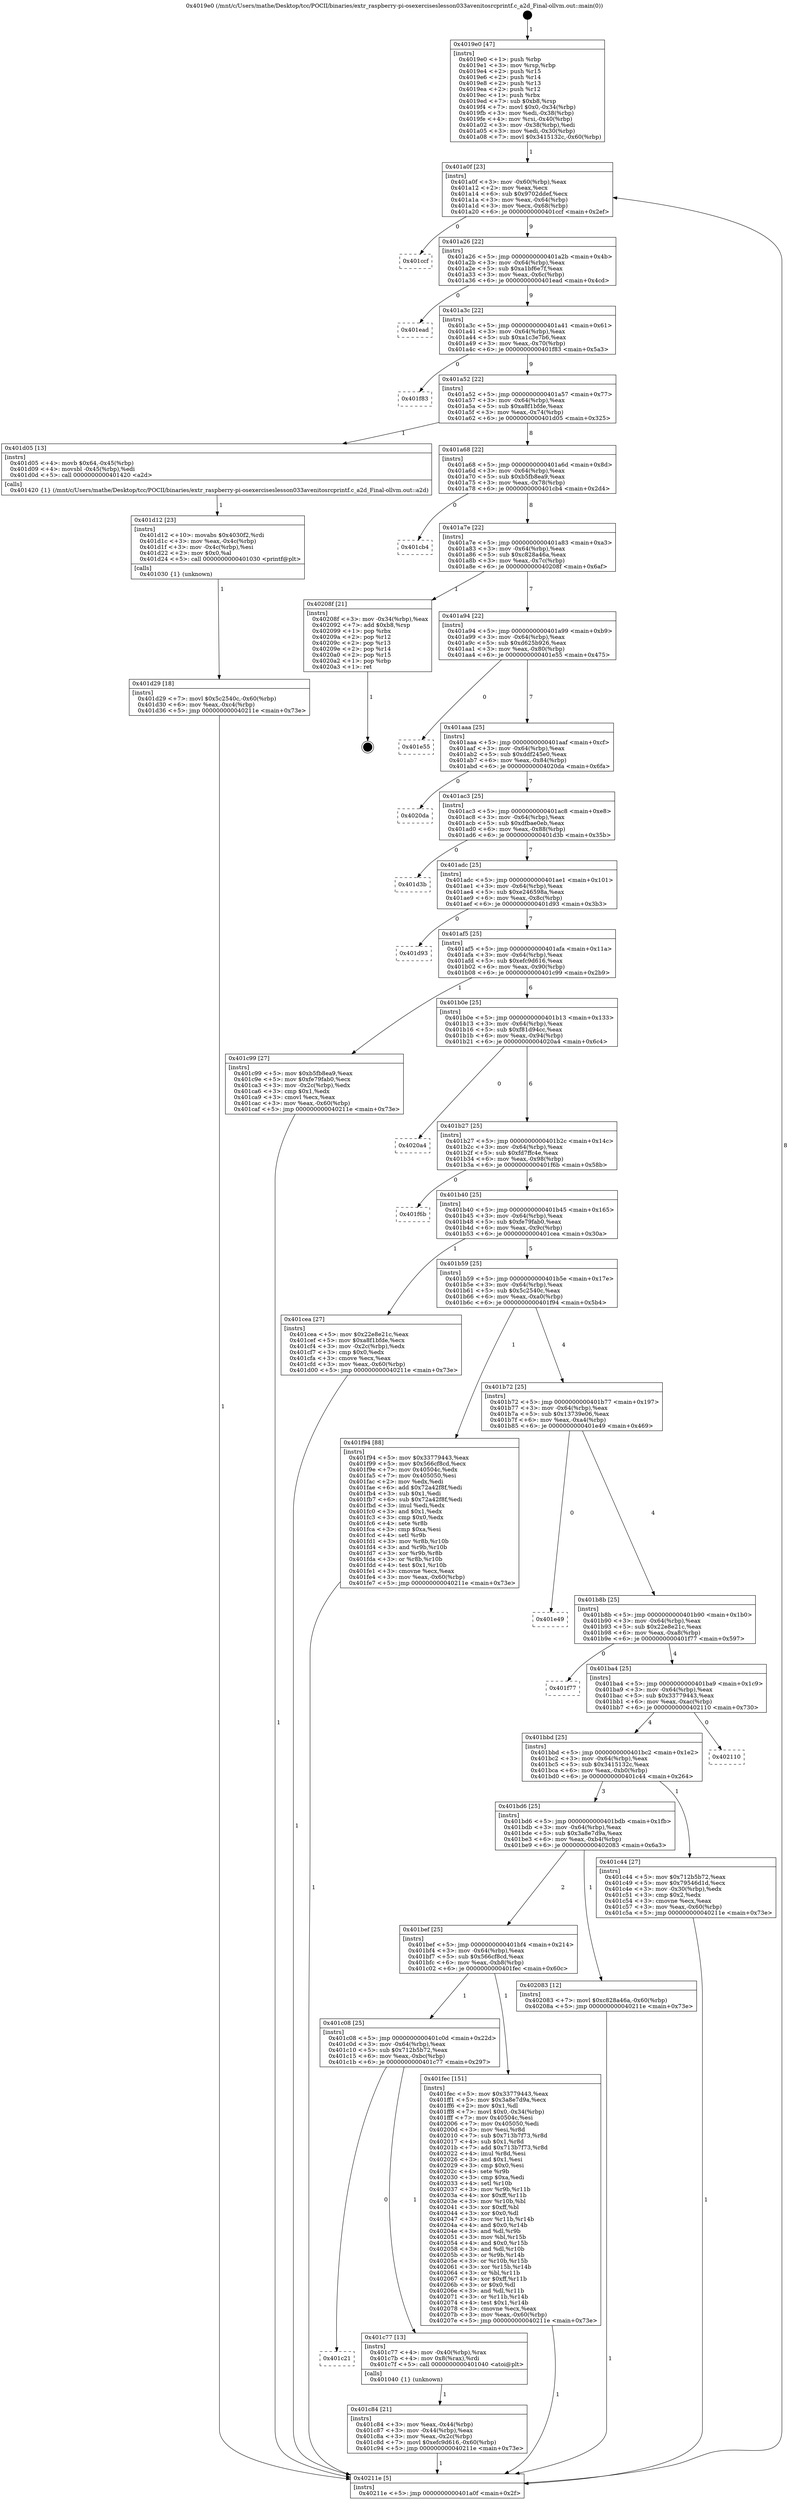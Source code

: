 digraph "0x4019e0" {
  label = "0x4019e0 (/mnt/c/Users/mathe/Desktop/tcc/POCII/binaries/extr_raspberry-pi-osexerciseslesson033avenitosrcprintf.c_a2d_Final-ollvm.out::main(0))"
  labelloc = "t"
  node[shape=record]

  Entry [label="",width=0.3,height=0.3,shape=circle,fillcolor=black,style=filled]
  "0x401a0f" [label="{
     0x401a0f [23]\l
     | [instrs]\l
     &nbsp;&nbsp;0x401a0f \<+3\>: mov -0x60(%rbp),%eax\l
     &nbsp;&nbsp;0x401a12 \<+2\>: mov %eax,%ecx\l
     &nbsp;&nbsp;0x401a14 \<+6\>: sub $0x9702ddef,%ecx\l
     &nbsp;&nbsp;0x401a1a \<+3\>: mov %eax,-0x64(%rbp)\l
     &nbsp;&nbsp;0x401a1d \<+3\>: mov %ecx,-0x68(%rbp)\l
     &nbsp;&nbsp;0x401a20 \<+6\>: je 0000000000401ccf \<main+0x2ef\>\l
  }"]
  "0x401ccf" [label="{
     0x401ccf\l
  }", style=dashed]
  "0x401a26" [label="{
     0x401a26 [22]\l
     | [instrs]\l
     &nbsp;&nbsp;0x401a26 \<+5\>: jmp 0000000000401a2b \<main+0x4b\>\l
     &nbsp;&nbsp;0x401a2b \<+3\>: mov -0x64(%rbp),%eax\l
     &nbsp;&nbsp;0x401a2e \<+5\>: sub $0xa1bf6e7f,%eax\l
     &nbsp;&nbsp;0x401a33 \<+3\>: mov %eax,-0x6c(%rbp)\l
     &nbsp;&nbsp;0x401a36 \<+6\>: je 0000000000401ead \<main+0x4cd\>\l
  }"]
  Exit [label="",width=0.3,height=0.3,shape=circle,fillcolor=black,style=filled,peripheries=2]
  "0x401ead" [label="{
     0x401ead\l
  }", style=dashed]
  "0x401a3c" [label="{
     0x401a3c [22]\l
     | [instrs]\l
     &nbsp;&nbsp;0x401a3c \<+5\>: jmp 0000000000401a41 \<main+0x61\>\l
     &nbsp;&nbsp;0x401a41 \<+3\>: mov -0x64(%rbp),%eax\l
     &nbsp;&nbsp;0x401a44 \<+5\>: sub $0xa1c3e7b6,%eax\l
     &nbsp;&nbsp;0x401a49 \<+3\>: mov %eax,-0x70(%rbp)\l
     &nbsp;&nbsp;0x401a4c \<+6\>: je 0000000000401f83 \<main+0x5a3\>\l
  }"]
  "0x401d29" [label="{
     0x401d29 [18]\l
     | [instrs]\l
     &nbsp;&nbsp;0x401d29 \<+7\>: movl $0x5c2540c,-0x60(%rbp)\l
     &nbsp;&nbsp;0x401d30 \<+6\>: mov %eax,-0xc4(%rbp)\l
     &nbsp;&nbsp;0x401d36 \<+5\>: jmp 000000000040211e \<main+0x73e\>\l
  }"]
  "0x401f83" [label="{
     0x401f83\l
  }", style=dashed]
  "0x401a52" [label="{
     0x401a52 [22]\l
     | [instrs]\l
     &nbsp;&nbsp;0x401a52 \<+5\>: jmp 0000000000401a57 \<main+0x77\>\l
     &nbsp;&nbsp;0x401a57 \<+3\>: mov -0x64(%rbp),%eax\l
     &nbsp;&nbsp;0x401a5a \<+5\>: sub $0xa8f1bfde,%eax\l
     &nbsp;&nbsp;0x401a5f \<+3\>: mov %eax,-0x74(%rbp)\l
     &nbsp;&nbsp;0x401a62 \<+6\>: je 0000000000401d05 \<main+0x325\>\l
  }"]
  "0x401d12" [label="{
     0x401d12 [23]\l
     | [instrs]\l
     &nbsp;&nbsp;0x401d12 \<+10\>: movabs $0x4030f2,%rdi\l
     &nbsp;&nbsp;0x401d1c \<+3\>: mov %eax,-0x4c(%rbp)\l
     &nbsp;&nbsp;0x401d1f \<+3\>: mov -0x4c(%rbp),%esi\l
     &nbsp;&nbsp;0x401d22 \<+2\>: mov $0x0,%al\l
     &nbsp;&nbsp;0x401d24 \<+5\>: call 0000000000401030 \<printf@plt\>\l
     | [calls]\l
     &nbsp;&nbsp;0x401030 \{1\} (unknown)\l
  }"]
  "0x401d05" [label="{
     0x401d05 [13]\l
     | [instrs]\l
     &nbsp;&nbsp;0x401d05 \<+4\>: movb $0x64,-0x45(%rbp)\l
     &nbsp;&nbsp;0x401d09 \<+4\>: movsbl -0x45(%rbp),%edi\l
     &nbsp;&nbsp;0x401d0d \<+5\>: call 0000000000401420 \<a2d\>\l
     | [calls]\l
     &nbsp;&nbsp;0x401420 \{1\} (/mnt/c/Users/mathe/Desktop/tcc/POCII/binaries/extr_raspberry-pi-osexerciseslesson033avenitosrcprintf.c_a2d_Final-ollvm.out::a2d)\l
  }"]
  "0x401a68" [label="{
     0x401a68 [22]\l
     | [instrs]\l
     &nbsp;&nbsp;0x401a68 \<+5\>: jmp 0000000000401a6d \<main+0x8d\>\l
     &nbsp;&nbsp;0x401a6d \<+3\>: mov -0x64(%rbp),%eax\l
     &nbsp;&nbsp;0x401a70 \<+5\>: sub $0xb5fb8ea9,%eax\l
     &nbsp;&nbsp;0x401a75 \<+3\>: mov %eax,-0x78(%rbp)\l
     &nbsp;&nbsp;0x401a78 \<+6\>: je 0000000000401cb4 \<main+0x2d4\>\l
  }"]
  "0x401c84" [label="{
     0x401c84 [21]\l
     | [instrs]\l
     &nbsp;&nbsp;0x401c84 \<+3\>: mov %eax,-0x44(%rbp)\l
     &nbsp;&nbsp;0x401c87 \<+3\>: mov -0x44(%rbp),%eax\l
     &nbsp;&nbsp;0x401c8a \<+3\>: mov %eax,-0x2c(%rbp)\l
     &nbsp;&nbsp;0x401c8d \<+7\>: movl $0xefc9d616,-0x60(%rbp)\l
     &nbsp;&nbsp;0x401c94 \<+5\>: jmp 000000000040211e \<main+0x73e\>\l
  }"]
  "0x401cb4" [label="{
     0x401cb4\l
  }", style=dashed]
  "0x401a7e" [label="{
     0x401a7e [22]\l
     | [instrs]\l
     &nbsp;&nbsp;0x401a7e \<+5\>: jmp 0000000000401a83 \<main+0xa3\>\l
     &nbsp;&nbsp;0x401a83 \<+3\>: mov -0x64(%rbp),%eax\l
     &nbsp;&nbsp;0x401a86 \<+5\>: sub $0xc828a46a,%eax\l
     &nbsp;&nbsp;0x401a8b \<+3\>: mov %eax,-0x7c(%rbp)\l
     &nbsp;&nbsp;0x401a8e \<+6\>: je 000000000040208f \<main+0x6af\>\l
  }"]
  "0x401c21" [label="{
     0x401c21\l
  }", style=dashed]
  "0x40208f" [label="{
     0x40208f [21]\l
     | [instrs]\l
     &nbsp;&nbsp;0x40208f \<+3\>: mov -0x34(%rbp),%eax\l
     &nbsp;&nbsp;0x402092 \<+7\>: add $0xb8,%rsp\l
     &nbsp;&nbsp;0x402099 \<+1\>: pop %rbx\l
     &nbsp;&nbsp;0x40209a \<+2\>: pop %r12\l
     &nbsp;&nbsp;0x40209c \<+2\>: pop %r13\l
     &nbsp;&nbsp;0x40209e \<+2\>: pop %r14\l
     &nbsp;&nbsp;0x4020a0 \<+2\>: pop %r15\l
     &nbsp;&nbsp;0x4020a2 \<+1\>: pop %rbp\l
     &nbsp;&nbsp;0x4020a3 \<+1\>: ret\l
  }"]
  "0x401a94" [label="{
     0x401a94 [22]\l
     | [instrs]\l
     &nbsp;&nbsp;0x401a94 \<+5\>: jmp 0000000000401a99 \<main+0xb9\>\l
     &nbsp;&nbsp;0x401a99 \<+3\>: mov -0x64(%rbp),%eax\l
     &nbsp;&nbsp;0x401a9c \<+5\>: sub $0xd625b926,%eax\l
     &nbsp;&nbsp;0x401aa1 \<+3\>: mov %eax,-0x80(%rbp)\l
     &nbsp;&nbsp;0x401aa4 \<+6\>: je 0000000000401e55 \<main+0x475\>\l
  }"]
  "0x401c77" [label="{
     0x401c77 [13]\l
     | [instrs]\l
     &nbsp;&nbsp;0x401c77 \<+4\>: mov -0x40(%rbp),%rax\l
     &nbsp;&nbsp;0x401c7b \<+4\>: mov 0x8(%rax),%rdi\l
     &nbsp;&nbsp;0x401c7f \<+5\>: call 0000000000401040 \<atoi@plt\>\l
     | [calls]\l
     &nbsp;&nbsp;0x401040 \{1\} (unknown)\l
  }"]
  "0x401e55" [label="{
     0x401e55\l
  }", style=dashed]
  "0x401aaa" [label="{
     0x401aaa [25]\l
     | [instrs]\l
     &nbsp;&nbsp;0x401aaa \<+5\>: jmp 0000000000401aaf \<main+0xcf\>\l
     &nbsp;&nbsp;0x401aaf \<+3\>: mov -0x64(%rbp),%eax\l
     &nbsp;&nbsp;0x401ab2 \<+5\>: sub $0xddf245e0,%eax\l
     &nbsp;&nbsp;0x401ab7 \<+6\>: mov %eax,-0x84(%rbp)\l
     &nbsp;&nbsp;0x401abd \<+6\>: je 00000000004020da \<main+0x6fa\>\l
  }"]
  "0x401c08" [label="{
     0x401c08 [25]\l
     | [instrs]\l
     &nbsp;&nbsp;0x401c08 \<+5\>: jmp 0000000000401c0d \<main+0x22d\>\l
     &nbsp;&nbsp;0x401c0d \<+3\>: mov -0x64(%rbp),%eax\l
     &nbsp;&nbsp;0x401c10 \<+5\>: sub $0x712b5b72,%eax\l
     &nbsp;&nbsp;0x401c15 \<+6\>: mov %eax,-0xbc(%rbp)\l
     &nbsp;&nbsp;0x401c1b \<+6\>: je 0000000000401c77 \<main+0x297\>\l
  }"]
  "0x4020da" [label="{
     0x4020da\l
  }", style=dashed]
  "0x401ac3" [label="{
     0x401ac3 [25]\l
     | [instrs]\l
     &nbsp;&nbsp;0x401ac3 \<+5\>: jmp 0000000000401ac8 \<main+0xe8\>\l
     &nbsp;&nbsp;0x401ac8 \<+3\>: mov -0x64(%rbp),%eax\l
     &nbsp;&nbsp;0x401acb \<+5\>: sub $0xdfbae0eb,%eax\l
     &nbsp;&nbsp;0x401ad0 \<+6\>: mov %eax,-0x88(%rbp)\l
     &nbsp;&nbsp;0x401ad6 \<+6\>: je 0000000000401d3b \<main+0x35b\>\l
  }"]
  "0x401fec" [label="{
     0x401fec [151]\l
     | [instrs]\l
     &nbsp;&nbsp;0x401fec \<+5\>: mov $0x33779443,%eax\l
     &nbsp;&nbsp;0x401ff1 \<+5\>: mov $0x3a8e7d9a,%ecx\l
     &nbsp;&nbsp;0x401ff6 \<+2\>: mov $0x1,%dl\l
     &nbsp;&nbsp;0x401ff8 \<+7\>: movl $0x0,-0x34(%rbp)\l
     &nbsp;&nbsp;0x401fff \<+7\>: mov 0x40504c,%esi\l
     &nbsp;&nbsp;0x402006 \<+7\>: mov 0x405050,%edi\l
     &nbsp;&nbsp;0x40200d \<+3\>: mov %esi,%r8d\l
     &nbsp;&nbsp;0x402010 \<+7\>: sub $0x713b7f73,%r8d\l
     &nbsp;&nbsp;0x402017 \<+4\>: sub $0x1,%r8d\l
     &nbsp;&nbsp;0x40201b \<+7\>: add $0x713b7f73,%r8d\l
     &nbsp;&nbsp;0x402022 \<+4\>: imul %r8d,%esi\l
     &nbsp;&nbsp;0x402026 \<+3\>: and $0x1,%esi\l
     &nbsp;&nbsp;0x402029 \<+3\>: cmp $0x0,%esi\l
     &nbsp;&nbsp;0x40202c \<+4\>: sete %r9b\l
     &nbsp;&nbsp;0x402030 \<+3\>: cmp $0xa,%edi\l
     &nbsp;&nbsp;0x402033 \<+4\>: setl %r10b\l
     &nbsp;&nbsp;0x402037 \<+3\>: mov %r9b,%r11b\l
     &nbsp;&nbsp;0x40203a \<+4\>: xor $0xff,%r11b\l
     &nbsp;&nbsp;0x40203e \<+3\>: mov %r10b,%bl\l
     &nbsp;&nbsp;0x402041 \<+3\>: xor $0xff,%bl\l
     &nbsp;&nbsp;0x402044 \<+3\>: xor $0x0,%dl\l
     &nbsp;&nbsp;0x402047 \<+3\>: mov %r11b,%r14b\l
     &nbsp;&nbsp;0x40204a \<+4\>: and $0x0,%r14b\l
     &nbsp;&nbsp;0x40204e \<+3\>: and %dl,%r9b\l
     &nbsp;&nbsp;0x402051 \<+3\>: mov %bl,%r15b\l
     &nbsp;&nbsp;0x402054 \<+4\>: and $0x0,%r15b\l
     &nbsp;&nbsp;0x402058 \<+3\>: and %dl,%r10b\l
     &nbsp;&nbsp;0x40205b \<+3\>: or %r9b,%r14b\l
     &nbsp;&nbsp;0x40205e \<+3\>: or %r10b,%r15b\l
     &nbsp;&nbsp;0x402061 \<+3\>: xor %r15b,%r14b\l
     &nbsp;&nbsp;0x402064 \<+3\>: or %bl,%r11b\l
     &nbsp;&nbsp;0x402067 \<+4\>: xor $0xff,%r11b\l
     &nbsp;&nbsp;0x40206b \<+3\>: or $0x0,%dl\l
     &nbsp;&nbsp;0x40206e \<+3\>: and %dl,%r11b\l
     &nbsp;&nbsp;0x402071 \<+3\>: or %r11b,%r14b\l
     &nbsp;&nbsp;0x402074 \<+4\>: test $0x1,%r14b\l
     &nbsp;&nbsp;0x402078 \<+3\>: cmovne %ecx,%eax\l
     &nbsp;&nbsp;0x40207b \<+3\>: mov %eax,-0x60(%rbp)\l
     &nbsp;&nbsp;0x40207e \<+5\>: jmp 000000000040211e \<main+0x73e\>\l
  }"]
  "0x401d3b" [label="{
     0x401d3b\l
  }", style=dashed]
  "0x401adc" [label="{
     0x401adc [25]\l
     | [instrs]\l
     &nbsp;&nbsp;0x401adc \<+5\>: jmp 0000000000401ae1 \<main+0x101\>\l
     &nbsp;&nbsp;0x401ae1 \<+3\>: mov -0x64(%rbp),%eax\l
     &nbsp;&nbsp;0x401ae4 \<+5\>: sub $0xe246598a,%eax\l
     &nbsp;&nbsp;0x401ae9 \<+6\>: mov %eax,-0x8c(%rbp)\l
     &nbsp;&nbsp;0x401aef \<+6\>: je 0000000000401d93 \<main+0x3b3\>\l
  }"]
  "0x401bef" [label="{
     0x401bef [25]\l
     | [instrs]\l
     &nbsp;&nbsp;0x401bef \<+5\>: jmp 0000000000401bf4 \<main+0x214\>\l
     &nbsp;&nbsp;0x401bf4 \<+3\>: mov -0x64(%rbp),%eax\l
     &nbsp;&nbsp;0x401bf7 \<+5\>: sub $0x566cf8cd,%eax\l
     &nbsp;&nbsp;0x401bfc \<+6\>: mov %eax,-0xb8(%rbp)\l
     &nbsp;&nbsp;0x401c02 \<+6\>: je 0000000000401fec \<main+0x60c\>\l
  }"]
  "0x401d93" [label="{
     0x401d93\l
  }", style=dashed]
  "0x401af5" [label="{
     0x401af5 [25]\l
     | [instrs]\l
     &nbsp;&nbsp;0x401af5 \<+5\>: jmp 0000000000401afa \<main+0x11a\>\l
     &nbsp;&nbsp;0x401afa \<+3\>: mov -0x64(%rbp),%eax\l
     &nbsp;&nbsp;0x401afd \<+5\>: sub $0xefc9d616,%eax\l
     &nbsp;&nbsp;0x401b02 \<+6\>: mov %eax,-0x90(%rbp)\l
     &nbsp;&nbsp;0x401b08 \<+6\>: je 0000000000401c99 \<main+0x2b9\>\l
  }"]
  "0x402083" [label="{
     0x402083 [12]\l
     | [instrs]\l
     &nbsp;&nbsp;0x402083 \<+7\>: movl $0xc828a46a,-0x60(%rbp)\l
     &nbsp;&nbsp;0x40208a \<+5\>: jmp 000000000040211e \<main+0x73e\>\l
  }"]
  "0x401c99" [label="{
     0x401c99 [27]\l
     | [instrs]\l
     &nbsp;&nbsp;0x401c99 \<+5\>: mov $0xb5fb8ea9,%eax\l
     &nbsp;&nbsp;0x401c9e \<+5\>: mov $0xfe79fab0,%ecx\l
     &nbsp;&nbsp;0x401ca3 \<+3\>: mov -0x2c(%rbp),%edx\l
     &nbsp;&nbsp;0x401ca6 \<+3\>: cmp $0x1,%edx\l
     &nbsp;&nbsp;0x401ca9 \<+3\>: cmovl %ecx,%eax\l
     &nbsp;&nbsp;0x401cac \<+3\>: mov %eax,-0x60(%rbp)\l
     &nbsp;&nbsp;0x401caf \<+5\>: jmp 000000000040211e \<main+0x73e\>\l
  }"]
  "0x401b0e" [label="{
     0x401b0e [25]\l
     | [instrs]\l
     &nbsp;&nbsp;0x401b0e \<+5\>: jmp 0000000000401b13 \<main+0x133\>\l
     &nbsp;&nbsp;0x401b13 \<+3\>: mov -0x64(%rbp),%eax\l
     &nbsp;&nbsp;0x401b16 \<+5\>: sub $0xf81d94cc,%eax\l
     &nbsp;&nbsp;0x401b1b \<+6\>: mov %eax,-0x94(%rbp)\l
     &nbsp;&nbsp;0x401b21 \<+6\>: je 00000000004020a4 \<main+0x6c4\>\l
  }"]
  "0x4019e0" [label="{
     0x4019e0 [47]\l
     | [instrs]\l
     &nbsp;&nbsp;0x4019e0 \<+1\>: push %rbp\l
     &nbsp;&nbsp;0x4019e1 \<+3\>: mov %rsp,%rbp\l
     &nbsp;&nbsp;0x4019e4 \<+2\>: push %r15\l
     &nbsp;&nbsp;0x4019e6 \<+2\>: push %r14\l
     &nbsp;&nbsp;0x4019e8 \<+2\>: push %r13\l
     &nbsp;&nbsp;0x4019ea \<+2\>: push %r12\l
     &nbsp;&nbsp;0x4019ec \<+1\>: push %rbx\l
     &nbsp;&nbsp;0x4019ed \<+7\>: sub $0xb8,%rsp\l
     &nbsp;&nbsp;0x4019f4 \<+7\>: movl $0x0,-0x34(%rbp)\l
     &nbsp;&nbsp;0x4019fb \<+3\>: mov %edi,-0x38(%rbp)\l
     &nbsp;&nbsp;0x4019fe \<+4\>: mov %rsi,-0x40(%rbp)\l
     &nbsp;&nbsp;0x401a02 \<+3\>: mov -0x38(%rbp),%edi\l
     &nbsp;&nbsp;0x401a05 \<+3\>: mov %edi,-0x30(%rbp)\l
     &nbsp;&nbsp;0x401a08 \<+7\>: movl $0x3415132c,-0x60(%rbp)\l
  }"]
  "0x4020a4" [label="{
     0x4020a4\l
  }", style=dashed]
  "0x401b27" [label="{
     0x401b27 [25]\l
     | [instrs]\l
     &nbsp;&nbsp;0x401b27 \<+5\>: jmp 0000000000401b2c \<main+0x14c\>\l
     &nbsp;&nbsp;0x401b2c \<+3\>: mov -0x64(%rbp),%eax\l
     &nbsp;&nbsp;0x401b2f \<+5\>: sub $0xfd7ffc4e,%eax\l
     &nbsp;&nbsp;0x401b34 \<+6\>: mov %eax,-0x98(%rbp)\l
     &nbsp;&nbsp;0x401b3a \<+6\>: je 0000000000401f6b \<main+0x58b\>\l
  }"]
  "0x40211e" [label="{
     0x40211e [5]\l
     | [instrs]\l
     &nbsp;&nbsp;0x40211e \<+5\>: jmp 0000000000401a0f \<main+0x2f\>\l
  }"]
  "0x401f6b" [label="{
     0x401f6b\l
  }", style=dashed]
  "0x401b40" [label="{
     0x401b40 [25]\l
     | [instrs]\l
     &nbsp;&nbsp;0x401b40 \<+5\>: jmp 0000000000401b45 \<main+0x165\>\l
     &nbsp;&nbsp;0x401b45 \<+3\>: mov -0x64(%rbp),%eax\l
     &nbsp;&nbsp;0x401b48 \<+5\>: sub $0xfe79fab0,%eax\l
     &nbsp;&nbsp;0x401b4d \<+6\>: mov %eax,-0x9c(%rbp)\l
     &nbsp;&nbsp;0x401b53 \<+6\>: je 0000000000401cea \<main+0x30a\>\l
  }"]
  "0x401bd6" [label="{
     0x401bd6 [25]\l
     | [instrs]\l
     &nbsp;&nbsp;0x401bd6 \<+5\>: jmp 0000000000401bdb \<main+0x1fb\>\l
     &nbsp;&nbsp;0x401bdb \<+3\>: mov -0x64(%rbp),%eax\l
     &nbsp;&nbsp;0x401bde \<+5\>: sub $0x3a8e7d9a,%eax\l
     &nbsp;&nbsp;0x401be3 \<+6\>: mov %eax,-0xb4(%rbp)\l
     &nbsp;&nbsp;0x401be9 \<+6\>: je 0000000000402083 \<main+0x6a3\>\l
  }"]
  "0x401cea" [label="{
     0x401cea [27]\l
     | [instrs]\l
     &nbsp;&nbsp;0x401cea \<+5\>: mov $0x22e8e21c,%eax\l
     &nbsp;&nbsp;0x401cef \<+5\>: mov $0xa8f1bfde,%ecx\l
     &nbsp;&nbsp;0x401cf4 \<+3\>: mov -0x2c(%rbp),%edx\l
     &nbsp;&nbsp;0x401cf7 \<+3\>: cmp $0x0,%edx\l
     &nbsp;&nbsp;0x401cfa \<+3\>: cmove %ecx,%eax\l
     &nbsp;&nbsp;0x401cfd \<+3\>: mov %eax,-0x60(%rbp)\l
     &nbsp;&nbsp;0x401d00 \<+5\>: jmp 000000000040211e \<main+0x73e\>\l
  }"]
  "0x401b59" [label="{
     0x401b59 [25]\l
     | [instrs]\l
     &nbsp;&nbsp;0x401b59 \<+5\>: jmp 0000000000401b5e \<main+0x17e\>\l
     &nbsp;&nbsp;0x401b5e \<+3\>: mov -0x64(%rbp),%eax\l
     &nbsp;&nbsp;0x401b61 \<+5\>: sub $0x5c2540c,%eax\l
     &nbsp;&nbsp;0x401b66 \<+6\>: mov %eax,-0xa0(%rbp)\l
     &nbsp;&nbsp;0x401b6c \<+6\>: je 0000000000401f94 \<main+0x5b4\>\l
  }"]
  "0x401c44" [label="{
     0x401c44 [27]\l
     | [instrs]\l
     &nbsp;&nbsp;0x401c44 \<+5\>: mov $0x712b5b72,%eax\l
     &nbsp;&nbsp;0x401c49 \<+5\>: mov $0x79546d1d,%ecx\l
     &nbsp;&nbsp;0x401c4e \<+3\>: mov -0x30(%rbp),%edx\l
     &nbsp;&nbsp;0x401c51 \<+3\>: cmp $0x2,%edx\l
     &nbsp;&nbsp;0x401c54 \<+3\>: cmovne %ecx,%eax\l
     &nbsp;&nbsp;0x401c57 \<+3\>: mov %eax,-0x60(%rbp)\l
     &nbsp;&nbsp;0x401c5a \<+5\>: jmp 000000000040211e \<main+0x73e\>\l
  }"]
  "0x401f94" [label="{
     0x401f94 [88]\l
     | [instrs]\l
     &nbsp;&nbsp;0x401f94 \<+5\>: mov $0x33779443,%eax\l
     &nbsp;&nbsp;0x401f99 \<+5\>: mov $0x566cf8cd,%ecx\l
     &nbsp;&nbsp;0x401f9e \<+7\>: mov 0x40504c,%edx\l
     &nbsp;&nbsp;0x401fa5 \<+7\>: mov 0x405050,%esi\l
     &nbsp;&nbsp;0x401fac \<+2\>: mov %edx,%edi\l
     &nbsp;&nbsp;0x401fae \<+6\>: add $0x72a42f8f,%edi\l
     &nbsp;&nbsp;0x401fb4 \<+3\>: sub $0x1,%edi\l
     &nbsp;&nbsp;0x401fb7 \<+6\>: sub $0x72a42f8f,%edi\l
     &nbsp;&nbsp;0x401fbd \<+3\>: imul %edi,%edx\l
     &nbsp;&nbsp;0x401fc0 \<+3\>: and $0x1,%edx\l
     &nbsp;&nbsp;0x401fc3 \<+3\>: cmp $0x0,%edx\l
     &nbsp;&nbsp;0x401fc6 \<+4\>: sete %r8b\l
     &nbsp;&nbsp;0x401fca \<+3\>: cmp $0xa,%esi\l
     &nbsp;&nbsp;0x401fcd \<+4\>: setl %r9b\l
     &nbsp;&nbsp;0x401fd1 \<+3\>: mov %r8b,%r10b\l
     &nbsp;&nbsp;0x401fd4 \<+3\>: and %r9b,%r10b\l
     &nbsp;&nbsp;0x401fd7 \<+3\>: xor %r9b,%r8b\l
     &nbsp;&nbsp;0x401fda \<+3\>: or %r8b,%r10b\l
     &nbsp;&nbsp;0x401fdd \<+4\>: test $0x1,%r10b\l
     &nbsp;&nbsp;0x401fe1 \<+3\>: cmovne %ecx,%eax\l
     &nbsp;&nbsp;0x401fe4 \<+3\>: mov %eax,-0x60(%rbp)\l
     &nbsp;&nbsp;0x401fe7 \<+5\>: jmp 000000000040211e \<main+0x73e\>\l
  }"]
  "0x401b72" [label="{
     0x401b72 [25]\l
     | [instrs]\l
     &nbsp;&nbsp;0x401b72 \<+5\>: jmp 0000000000401b77 \<main+0x197\>\l
     &nbsp;&nbsp;0x401b77 \<+3\>: mov -0x64(%rbp),%eax\l
     &nbsp;&nbsp;0x401b7a \<+5\>: sub $0x13739e06,%eax\l
     &nbsp;&nbsp;0x401b7f \<+6\>: mov %eax,-0xa4(%rbp)\l
     &nbsp;&nbsp;0x401b85 \<+6\>: je 0000000000401e49 \<main+0x469\>\l
  }"]
  "0x401bbd" [label="{
     0x401bbd [25]\l
     | [instrs]\l
     &nbsp;&nbsp;0x401bbd \<+5\>: jmp 0000000000401bc2 \<main+0x1e2\>\l
     &nbsp;&nbsp;0x401bc2 \<+3\>: mov -0x64(%rbp),%eax\l
     &nbsp;&nbsp;0x401bc5 \<+5\>: sub $0x3415132c,%eax\l
     &nbsp;&nbsp;0x401bca \<+6\>: mov %eax,-0xb0(%rbp)\l
     &nbsp;&nbsp;0x401bd0 \<+6\>: je 0000000000401c44 \<main+0x264\>\l
  }"]
  "0x401e49" [label="{
     0x401e49\l
  }", style=dashed]
  "0x401b8b" [label="{
     0x401b8b [25]\l
     | [instrs]\l
     &nbsp;&nbsp;0x401b8b \<+5\>: jmp 0000000000401b90 \<main+0x1b0\>\l
     &nbsp;&nbsp;0x401b90 \<+3\>: mov -0x64(%rbp),%eax\l
     &nbsp;&nbsp;0x401b93 \<+5\>: sub $0x22e8e21c,%eax\l
     &nbsp;&nbsp;0x401b98 \<+6\>: mov %eax,-0xa8(%rbp)\l
     &nbsp;&nbsp;0x401b9e \<+6\>: je 0000000000401f77 \<main+0x597\>\l
  }"]
  "0x402110" [label="{
     0x402110\l
  }", style=dashed]
  "0x401f77" [label="{
     0x401f77\l
  }", style=dashed]
  "0x401ba4" [label="{
     0x401ba4 [25]\l
     | [instrs]\l
     &nbsp;&nbsp;0x401ba4 \<+5\>: jmp 0000000000401ba9 \<main+0x1c9\>\l
     &nbsp;&nbsp;0x401ba9 \<+3\>: mov -0x64(%rbp),%eax\l
     &nbsp;&nbsp;0x401bac \<+5\>: sub $0x33779443,%eax\l
     &nbsp;&nbsp;0x401bb1 \<+6\>: mov %eax,-0xac(%rbp)\l
     &nbsp;&nbsp;0x401bb7 \<+6\>: je 0000000000402110 \<main+0x730\>\l
  }"]
  Entry -> "0x4019e0" [label=" 1"]
  "0x401a0f" -> "0x401ccf" [label=" 0"]
  "0x401a0f" -> "0x401a26" [label=" 9"]
  "0x40208f" -> Exit [label=" 1"]
  "0x401a26" -> "0x401ead" [label=" 0"]
  "0x401a26" -> "0x401a3c" [label=" 9"]
  "0x402083" -> "0x40211e" [label=" 1"]
  "0x401a3c" -> "0x401f83" [label=" 0"]
  "0x401a3c" -> "0x401a52" [label=" 9"]
  "0x401fec" -> "0x40211e" [label=" 1"]
  "0x401a52" -> "0x401d05" [label=" 1"]
  "0x401a52" -> "0x401a68" [label=" 8"]
  "0x401f94" -> "0x40211e" [label=" 1"]
  "0x401a68" -> "0x401cb4" [label=" 0"]
  "0x401a68" -> "0x401a7e" [label=" 8"]
  "0x401d29" -> "0x40211e" [label=" 1"]
  "0x401a7e" -> "0x40208f" [label=" 1"]
  "0x401a7e" -> "0x401a94" [label=" 7"]
  "0x401d12" -> "0x401d29" [label=" 1"]
  "0x401a94" -> "0x401e55" [label=" 0"]
  "0x401a94" -> "0x401aaa" [label=" 7"]
  "0x401d05" -> "0x401d12" [label=" 1"]
  "0x401aaa" -> "0x4020da" [label=" 0"]
  "0x401aaa" -> "0x401ac3" [label=" 7"]
  "0x401c99" -> "0x40211e" [label=" 1"]
  "0x401ac3" -> "0x401d3b" [label=" 0"]
  "0x401ac3" -> "0x401adc" [label=" 7"]
  "0x401c84" -> "0x40211e" [label=" 1"]
  "0x401adc" -> "0x401d93" [label=" 0"]
  "0x401adc" -> "0x401af5" [label=" 7"]
  "0x401c08" -> "0x401c21" [label=" 0"]
  "0x401af5" -> "0x401c99" [label=" 1"]
  "0x401af5" -> "0x401b0e" [label=" 6"]
  "0x401c08" -> "0x401c77" [label=" 1"]
  "0x401b0e" -> "0x4020a4" [label=" 0"]
  "0x401b0e" -> "0x401b27" [label=" 6"]
  "0x401bef" -> "0x401c08" [label=" 1"]
  "0x401b27" -> "0x401f6b" [label=" 0"]
  "0x401b27" -> "0x401b40" [label=" 6"]
  "0x401bef" -> "0x401fec" [label=" 1"]
  "0x401b40" -> "0x401cea" [label=" 1"]
  "0x401b40" -> "0x401b59" [label=" 5"]
  "0x401c77" -> "0x401c84" [label=" 1"]
  "0x401b59" -> "0x401f94" [label=" 1"]
  "0x401b59" -> "0x401b72" [label=" 4"]
  "0x401bd6" -> "0x401bef" [label=" 2"]
  "0x401b72" -> "0x401e49" [label=" 0"]
  "0x401b72" -> "0x401b8b" [label=" 4"]
  "0x401cea" -> "0x40211e" [label=" 1"]
  "0x401b8b" -> "0x401f77" [label=" 0"]
  "0x401b8b" -> "0x401ba4" [label=" 4"]
  "0x40211e" -> "0x401a0f" [label=" 8"]
  "0x401ba4" -> "0x402110" [label=" 0"]
  "0x401ba4" -> "0x401bbd" [label=" 4"]
  "0x401bd6" -> "0x402083" [label=" 1"]
  "0x401bbd" -> "0x401c44" [label=" 1"]
  "0x401bbd" -> "0x401bd6" [label=" 3"]
  "0x401c44" -> "0x40211e" [label=" 1"]
  "0x4019e0" -> "0x401a0f" [label=" 1"]
}
